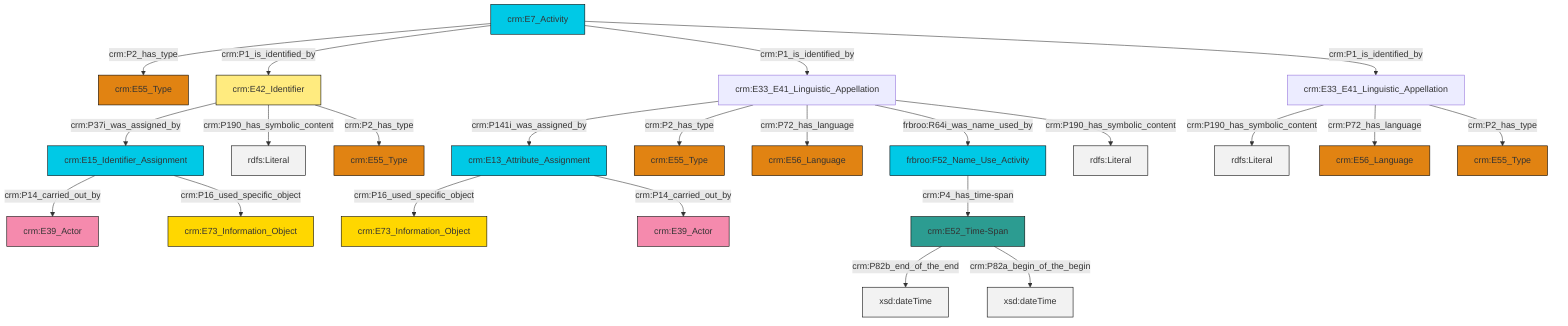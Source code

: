 graph TD
classDef Literal fill:#f2f2f2,stroke:#000000;
classDef CRM_Entity fill:#FFFFFF,stroke:#000000;
classDef Temporal_Entity fill:#00C9E6, stroke:#000000;
classDef Type fill:#E18312, stroke:#000000;
classDef Time-Span fill:#2C9C91, stroke:#000000;
classDef Appellation fill:#FFEB7F, stroke:#000000;
classDef Place fill:#008836, stroke:#000000;
classDef Persistent_Item fill:#B266B2, stroke:#000000;
classDef Conceptual_Object fill:#FFD700, stroke:#000000;
classDef Physical_Thing fill:#D2B48C, stroke:#000000;
classDef Actor fill:#f58aad, stroke:#000000;
classDef PC_Classes fill:#4ce600, stroke:#000000;
classDef Multi fill:#cccccc,stroke:#000000;

0["crm:E33_E41_Linguistic_Appellation"]:::Default -->|crm:P141i_was_assigned_by| 1["crm:E13_Attribute_Assignment"]:::Temporal_Entity
2["crm:E42_Identifier"]:::Appellation -->|crm:P37i_was_assigned_by| 3["crm:E15_Identifier_Assignment"]:::Temporal_Entity
6["crm:E7_Activity"]:::Temporal_Entity -->|crm:P2_has_type| 7["crm:E55_Type"]:::Type
0["crm:E33_E41_Linguistic_Appellation"]:::Default -->|crm:P2_has_type| 10["crm:E55_Type"]:::Type
6["crm:E7_Activity"]:::Temporal_Entity -->|crm:P1_is_identified_by| 2["crm:E42_Identifier"]:::Appellation
6["crm:E7_Activity"]:::Temporal_Entity -->|crm:P1_is_identified_by| 0["crm:E33_E41_Linguistic_Appellation"]:::Default
15["frbroo:F52_Name_Use_Activity"]:::Temporal_Entity -->|crm:P4_has_time-span| 16["crm:E52_Time-Span"]:::Time-Span
2["crm:E42_Identifier"]:::Appellation -->|crm:P190_has_symbolic_content| 17[rdfs:Literal]:::Literal
0["crm:E33_E41_Linguistic_Appellation"]:::Default -->|crm:P72_has_language| 18["crm:E56_Language"]:::Type
16["crm:E52_Time-Span"]:::Time-Span -->|crm:P82b_end_of_the_end| 19[xsd:dateTime]:::Literal
2["crm:E42_Identifier"]:::Appellation -->|crm:P2_has_type| 20["crm:E55_Type"]:::Type
22["crm:E33_E41_Linguistic_Appellation"]:::Default -->|crm:P190_has_symbolic_content| 23[rdfs:Literal]:::Literal
1["crm:E13_Attribute_Assignment"]:::Temporal_Entity -->|crm:P16_used_specific_object| 8["crm:E73_Information_Object"]:::Conceptual_Object
0["crm:E33_E41_Linguistic_Appellation"]:::Default -->|frbroo:R64i_was_name_used_by| 15["frbroo:F52_Name_Use_Activity"]:::Temporal_Entity
1["crm:E13_Attribute_Assignment"]:::Temporal_Entity -->|crm:P14_carried_out_by| 4["crm:E39_Actor"]:::Actor
0["crm:E33_E41_Linguistic_Appellation"]:::Default -->|crm:P190_has_symbolic_content| 25[rdfs:Literal]:::Literal
3["crm:E15_Identifier_Assignment"]:::Temporal_Entity -->|crm:P14_carried_out_by| 11["crm:E39_Actor"]:::Actor
22["crm:E33_E41_Linguistic_Appellation"]:::Default -->|crm:P72_has_language| 26["crm:E56_Language"]:::Type
22["crm:E33_E41_Linguistic_Appellation"]:::Default -->|crm:P2_has_type| 13["crm:E55_Type"]:::Type
16["crm:E52_Time-Span"]:::Time-Span -->|crm:P82a_begin_of_the_begin| 32[xsd:dateTime]:::Literal
3["crm:E15_Identifier_Assignment"]:::Temporal_Entity -->|crm:P16_used_specific_object| 30["crm:E73_Information_Object"]:::Conceptual_Object
6["crm:E7_Activity"]:::Temporal_Entity -->|crm:P1_is_identified_by| 22["crm:E33_E41_Linguistic_Appellation"]:::Default
